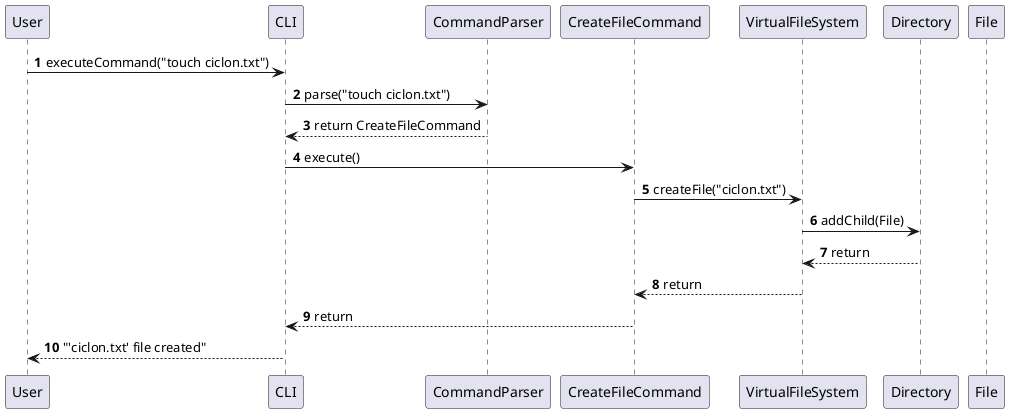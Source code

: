 @startuml
'https://plantuml.com/sequence-diagram

autonumber

participant User
participant CLI
participant CommandParser
participant CreateFileCommand
participant VirtualFileSystem
participant Directory
participant File

User -> CLI: executeCommand("touch ciclon.txt")
CLI -> CommandParser: parse("touch ciclon.txt")
CommandParser --> CLI: return CreateFileCommand
CLI -> CreateFileCommand: execute()
CreateFileCommand -> VirtualFileSystem: createFile("ciclon.txt")
VirtualFileSystem -> Directory: addChild(File)
Directory --> VirtualFileSystem: return
VirtualFileSystem --> CreateFileCommand: return
CreateFileCommand --> CLI: return
CLI --> User: "'ciclon.txt' file created"

@enduml